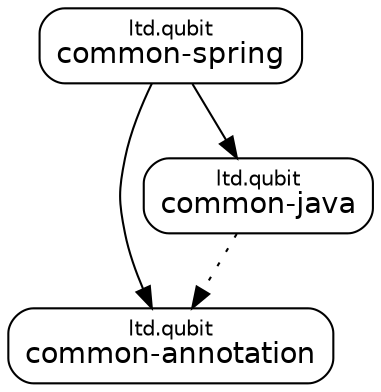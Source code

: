 digraph "common-spring" {
  node [shape="box",style="rounded",fontname="Helvetica",fontsize="14"]
  edge [fontsize="10",fontname="Helvetica"]

  // Node Definitions:
  "ltd.qubit:common-spring:jar"[label=<<font point-size="10">ltd.qubit</font><br/>common-spring>]
  "ltd.qubit:common-annotation:jar"[label=<<font point-size="10">ltd.qubit</font><br/>common-annotation>]
  "ltd.qubit:common-java:jar"[label=<<font point-size="10">ltd.qubit</font><br/>common-java>]

  // Edge Definitions:
  "ltd.qubit:common-spring:jar" -> "ltd.qubit:common-annotation:jar"
  "ltd.qubit:common-java:jar" -> "ltd.qubit:common-annotation:jar"[style="dotted"]
  "ltd.qubit:common-spring:jar" -> "ltd.qubit:common-java:jar"
}